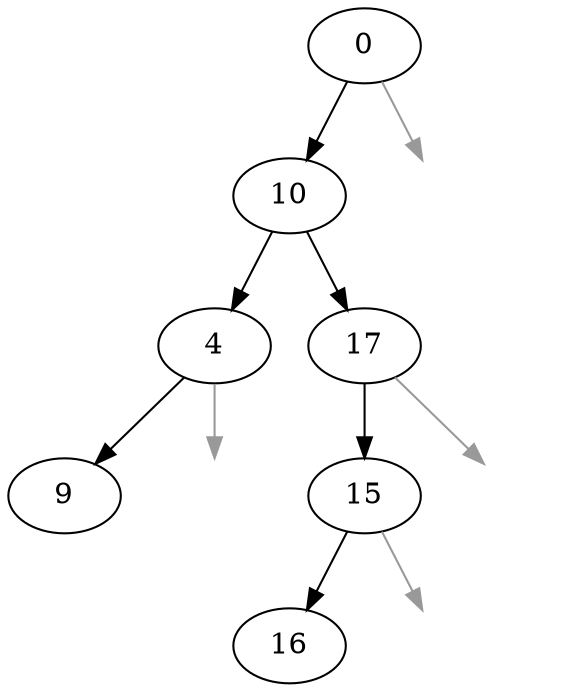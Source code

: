 digraph h {
aaaab[label="0"]
aaaac[label="10"]
aaaba[label="4"]
aaabc[label="9"]
aaabd[label=" ",color="#FFFFFF"]
aaabb[label="17"]
aaacc[label="15"]
aaada[label="16"]
aaadb[label=" ",color="#FFFFFF"]
aaacd[label=" ",color="#FFFFFF"]
aaaad[label=" ",color="#FFFFFF"]
aaaab->aaaac
aaaac->aaaba
aaaba->aaabc
aaaba->aaabd[color="#999999"]
aaaac->aaabb
aaabb->aaacc
aaacc->aaada
aaacc->aaadb[color="#999999"]
aaabb->aaacd[color="#999999"]
aaaab->aaaad[color="#999999"]
}
